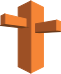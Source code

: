<?xml version="1.0" encoding="UTF-8"?>
<dia:diagram xmlns:dia="http://www.lysator.liu.se/~alla/dia/">
  <dia:layer name="Fondo" visible="true" active="true">
    <dia:group>
      <dia:group>
        <dia:object type="Standard - Polygon" version="0" id="O0">
          <dia:attribute name="obj_pos">
            <dia:point val="3.08,3.928"/>
          </dia:attribute>
          <dia:attribute name="obj_bb">
            <dia:rectangle val="2.45,0.643;3.08,4.243"/>
          </dia:attribute>
          <dia:attribute name="poly_points">
            <dia:point val="3.08,3.928"/>
            <dia:point val="2.45,4.243"/>
            <dia:point val="2.45,0.643"/>
            <dia:point val="3.08,0.958"/>
          </dia:attribute>
          <dia:attribute name="line_color">
            <dia:color val="#f58536"/>
          </dia:attribute>
          <dia:attribute name="line_width">
            <dia:real val="0"/>
          </dia:attribute>
          <dia:attribute name="inner_color">
            <dia:color val="#f58536"/>
          </dia:attribute>
          <dia:attribute name="show_background">
            <dia:boolean val="true"/>
          </dia:attribute>
        </dia:object>
        <dia:object type="Standard - Polygon" version="0" id="O1">
          <dia:attribute name="obj_pos">
            <dia:point val="1.82,3.928"/>
          </dia:attribute>
          <dia:attribute name="obj_bb">
            <dia:rectangle val="1.82,0.643;2.45,4.243"/>
          </dia:attribute>
          <dia:attribute name="poly_points">
            <dia:point val="1.82,3.928"/>
            <dia:point val="2.45,4.243"/>
            <dia:point val="2.45,0.643"/>
            <dia:point val="1.82,0.958"/>
          </dia:attribute>
          <dia:attribute name="line_color">
            <dia:color val="#9d5025"/>
          </dia:attribute>
          <dia:attribute name="line_width">
            <dia:real val="0"/>
          </dia:attribute>
          <dia:attribute name="inner_color">
            <dia:color val="#9d5025"/>
          </dia:attribute>
          <dia:attribute name="show_background">
            <dia:boolean val="true"/>
          </dia:attribute>
        </dia:object>
        <dia:object type="Standard - Polygon" version="0" id="O2">
          <dia:attribute name="obj_pos">
            <dia:point val="2.212,1.954"/>
          </dia:attribute>
          <dia:attribute name="obj_bb">
            <dia:rectangle val="1.149,1.294;2.212,1.954"/>
          </dia:attribute>
          <dia:attribute name="poly_points">
            <dia:point val="2.212,1.954"/>
            <dia:point val="1.149,1.818"/>
            <dia:point val="1.149,1.294"/>
            <dia:point val="2.212,1.543"/>
          </dia:attribute>
          <dia:attribute name="line_color">
            <dia:color val="#f58536"/>
          </dia:attribute>
          <dia:attribute name="line_width">
            <dia:real val="0"/>
          </dia:attribute>
          <dia:attribute name="inner_color">
            <dia:color val="#f58536"/>
          </dia:attribute>
          <dia:attribute name="show_background">
            <dia:boolean val="true"/>
          </dia:attribute>
        </dia:object>
        <dia:object type="Standard - Polygon" version="0" id="O3">
          <dia:attribute name="obj_pos">
            <dia:point val="3.751,1.601"/>
          </dia:attribute>
          <dia:attribute name="obj_bb">
            <dia:rectangle val="2.688,1.601;3.751,2.213"/>
          </dia:attribute>
          <dia:attribute name="poly_points">
            <dia:point val="3.751,1.601"/>
            <dia:point val="2.688,1.784"/>
            <dia:point val="2.688,2.213"/>
            <dia:point val="3.751,2.149"/>
          </dia:attribute>
          <dia:attribute name="line_color">
            <dia:color val="#9d5025"/>
          </dia:attribute>
          <dia:attribute name="line_width">
            <dia:real val="0"/>
          </dia:attribute>
          <dia:attribute name="inner_color">
            <dia:color val="#9d5025"/>
          </dia:attribute>
          <dia:attribute name="show_background">
            <dia:boolean val="true"/>
          </dia:attribute>
        </dia:object>
        <dia:object type="Standard - Polygon" version="0" id="O4">
          <dia:attribute name="obj_pos">
            <dia:point val="3.941,2.17"/>
          </dia:attribute>
          <dia:attribute name="obj_bb">
            <dia:rectangle val="3.751,1.601;3.941,2.17"/>
          </dia:attribute>
          <dia:attribute name="poly_points">
            <dia:point val="3.941,2.17"/>
            <dia:point val="3.751,2.145"/>
            <dia:point val="3.751,1.601"/>
            <dia:point val="3.941,1.671"/>
          </dia:attribute>
          <dia:attribute name="line_color">
            <dia:color val="#f58536"/>
          </dia:attribute>
          <dia:attribute name="line_width">
            <dia:real val="0"/>
          </dia:attribute>
          <dia:attribute name="inner_color">
            <dia:color val="#f58536"/>
          </dia:attribute>
          <dia:attribute name="show_background">
            <dia:boolean val="true"/>
          </dia:attribute>
        </dia:object>
        <dia:object type="Standard - Polygon" version="0" id="O5">
          <dia:attribute name="obj_pos">
            <dia:point val="0.96,1.388"/>
          </dia:attribute>
          <dia:attribute name="obj_bb">
            <dia:rectangle val="0.96,1.294;1.149,1.869"/>
          </dia:attribute>
          <dia:attribute name="poly_points">
            <dia:point val="0.96,1.388"/>
            <dia:point val="1.149,1.294"/>
            <dia:point val="1.149,1.818"/>
            <dia:point val="0.96,1.869"/>
          </dia:attribute>
          <dia:attribute name="line_color">
            <dia:color val="#9d5025"/>
          </dia:attribute>
          <dia:attribute name="line_width">
            <dia:real val="0"/>
          </dia:attribute>
          <dia:attribute name="inner_color">
            <dia:color val="#9d5025"/>
          </dia:attribute>
          <dia:attribute name="show_background">
            <dia:boolean val="true"/>
          </dia:attribute>
        </dia:object>
        <dia:object type="Standard - Polygon" version="0" id="O6">
          <dia:attribute name="obj_pos">
            <dia:point val="2.212,1.954"/>
          </dia:attribute>
          <dia:attribute name="obj_bb">
            <dia:rectangle val="0.96,1.818;2.212,1.986"/>
          </dia:attribute>
          <dia:attribute name="poly_points">
            <dia:point val="2.212,1.954"/>
            <dia:point val="1.991,1.986"/>
            <dia:point val="0.96,1.869"/>
            <dia:point val="1.149,1.818"/>
          </dia:attribute>
          <dia:attribute name="line_color">
            <dia:color val="#6b3a19"/>
          </dia:attribute>
          <dia:attribute name="line_width">
            <dia:real val="0"/>
          </dia:attribute>
          <dia:attribute name="inner_color">
            <dia:color val="#6b3a19"/>
          </dia:attribute>
          <dia:attribute name="show_background">
            <dia:boolean val="true"/>
          </dia:attribute>
        </dia:object>
        <dia:object type="Standard - Polygon" version="0" id="O7">
          <dia:attribute name="obj_pos">
            <dia:point val="3.941,2.17"/>
          </dia:attribute>
          <dia:attribute name="obj_bb">
            <dia:rectangle val="2.619,1.171;4.07,3.211"/>
          </dia:attribute>
          <dia:attribute name="poly_points">
            <dia:point val="3.941,2.17"/>
            <dia:point val="2.885,2.226"/>
            <dia:point val="2.688,2.213"/>
            <dia:point val="3.772,2.148"/>
          </dia:attribute>
          <dia:attribute name="line_color">
            <dia:color val="#6b3a19"/>
          </dia:attribute>
          <dia:attribute name="line_width">
            <dia:real val="0"/>
          </dia:attribute>
          <dia:attribute name="inner_color">
            <dia:color val="#6b3a19"/>
          </dia:attribute>
          <dia:attribute name="show_background">
            <dia:boolean val="true"/>
          </dia:attribute>
        </dia:object>
      </dia:group>
    </dia:group>
  </dia:layer>
</dia:diagram>
